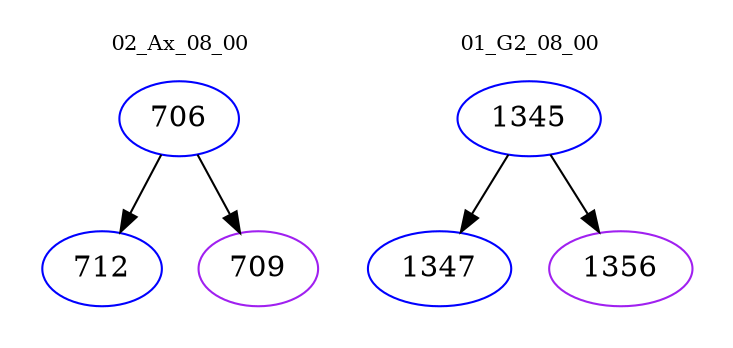 digraph{
subgraph cluster_0 {
color = white
label = "02_Ax_08_00";
fontsize=10;
T0_706 [label="706", color="blue"]
T0_706 -> T0_712 [color="black"]
T0_712 [label="712", color="blue"]
T0_706 -> T0_709 [color="black"]
T0_709 [label="709", color="purple"]
}
subgraph cluster_1 {
color = white
label = "01_G2_08_00";
fontsize=10;
T1_1345 [label="1345", color="blue"]
T1_1345 -> T1_1347 [color="black"]
T1_1347 [label="1347", color="blue"]
T1_1345 -> T1_1356 [color="black"]
T1_1356 [label="1356", color="purple"]
}
}
